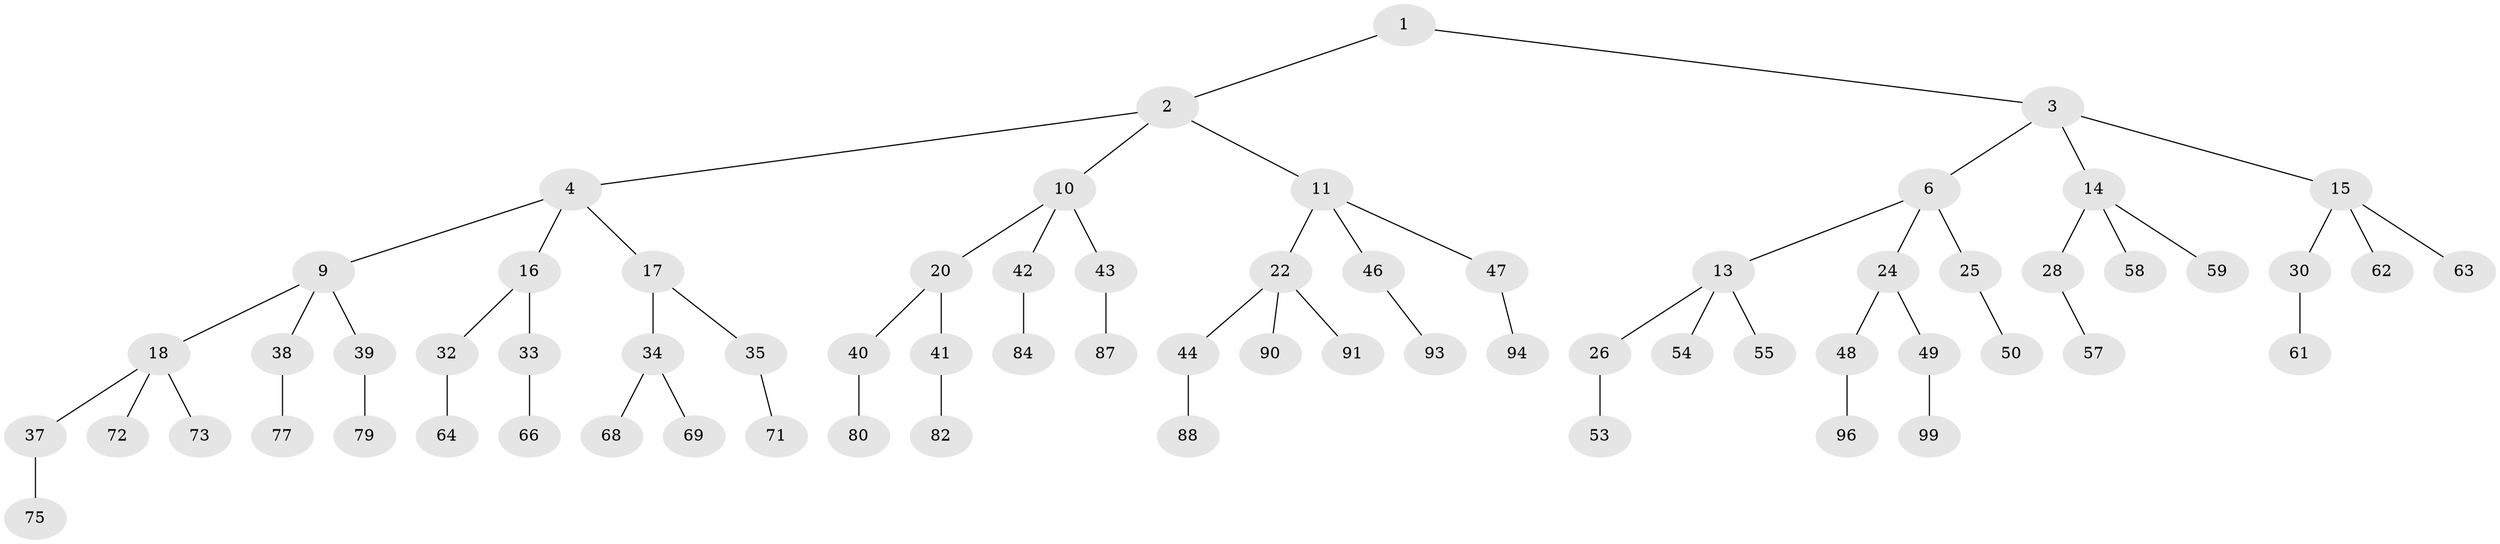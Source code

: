 // original degree distribution, {2: 0.02, 3: 0.48, 1: 0.5}
// Generated by graph-tools (version 1.1) at 2025/38/02/21/25 10:38:56]
// undirected, 68 vertices, 67 edges
graph export_dot {
graph [start="1"]
  node [color=gray90,style=filled];
  1;
  2 [latent=1,super="+5"];
  3 [latent=1,super="+7"];
  4 [latent=0.5,super="+8"];
  6 [latent=0.5,super="+12"];
  9 [latent=0.333333,super="+19"];
  10 [latent=0.333333,super="+21"];
  11 [latent=0.333333,super="+23"];
  13 [latent=0.333333,super="+27"];
  14 [latent=0.333333,super="+29"];
  15 [latent=0.333333,super="+31"];
  16 [latent=0.25];
  17 [latent=0.25];
  18 [latent=0.25,super="+36"];
  20 [latent=0.25];
  22 [latent=0.25,super="+45"];
  24 [latent=0.25];
  25 [latent=0.25,super="+51"];
  26 [latent=0.25,super="+52"];
  28 [latent=0.25,super="+56"];
  30 [latent=0.25,super="+60"];
  32 [latent=0.2,super="+65"];
  33 [latent=0.2,super="+67"];
  34 [latent=0.2];
  35 [latent=0.2,super="+70"];
  37 [latent=0.2,super="+74"];
  38 [latent=0.2,super="+76"];
  39 [latent=0.2,super="+78"];
  40 [latent=0.2,super="+81"];
  41 [latent=0.2,super="+83"];
  42 [latent=0.2,super="+85"];
  43 [latent=0.2,super="+86"];
  44 [latent=0.2,super="+89"];
  46 [latent=0.2,super="+92"];
  47 [latent=0.2,super="+95"];
  48 [latent=0.2,super="+97"];
  49 [latent=0.2,super="+98"];
  50 [latent=0.2,super="+100"];
  53 [latent=0.2];
  54 [latent=0.2];
  55 [latent=0.2];
  57 [latent=0.2];
  58 [latent=0.2];
  59 [latent=0.2];
  61 [latent=0.2];
  62 [latent=0.2];
  63 [latent=0.2];
  64 [latent=0.166667];
  66 [latent=0.166667];
  68 [latent=0.166667];
  69 [latent=0.166667];
  71 [latent=0.166667];
  72 [latent=0.166667];
  73 [latent=0.166667];
  75 [latent=0.166667];
  77 [latent=0.166667];
  79 [latent=0.166667];
  80 [latent=0.166667];
  82 [latent=0.166667];
  84 [latent=0.166667];
  87 [latent=0.166667];
  88 [latent=0.166667];
  90 [latent=0.166667];
  91 [latent=0.166667];
  93 [latent=0.166667];
  94 [latent=0.166667];
  96 [latent=0.166667];
  99 [latent=0.166667];
  1 -- 2;
  1 -- 3;
  2 -- 4;
  2 -- 11;
  2 -- 10;
  3 -- 6;
  3 -- 14;
  3 -- 15;
  4 -- 9;
  4 -- 16;
  4 -- 17;
  6 -- 13;
  6 -- 24;
  6 -- 25;
  9 -- 18;
  9 -- 38;
  9 -- 39;
  10 -- 20;
  10 -- 43;
  10 -- 42;
  11 -- 22;
  11 -- 46;
  11 -- 47;
  13 -- 26;
  13 -- 54;
  13 -- 55;
  14 -- 28;
  14 -- 58;
  14 -- 59;
  15 -- 30;
  15 -- 63;
  15 -- 62;
  16 -- 32;
  16 -- 33;
  17 -- 34;
  17 -- 35;
  18 -- 37;
  18 -- 72;
  18 -- 73;
  20 -- 40;
  20 -- 41;
  22 -- 44;
  22 -- 90;
  22 -- 91;
  24 -- 48;
  24 -- 49;
  25 -- 50;
  26 -- 53;
  28 -- 57;
  30 -- 61;
  32 -- 64;
  33 -- 66;
  34 -- 68;
  34 -- 69;
  35 -- 71;
  37 -- 75;
  38 -- 77;
  39 -- 79;
  40 -- 80;
  41 -- 82;
  42 -- 84;
  43 -- 87;
  44 -- 88;
  46 -- 93;
  47 -- 94;
  48 -- 96;
  49 -- 99;
}

